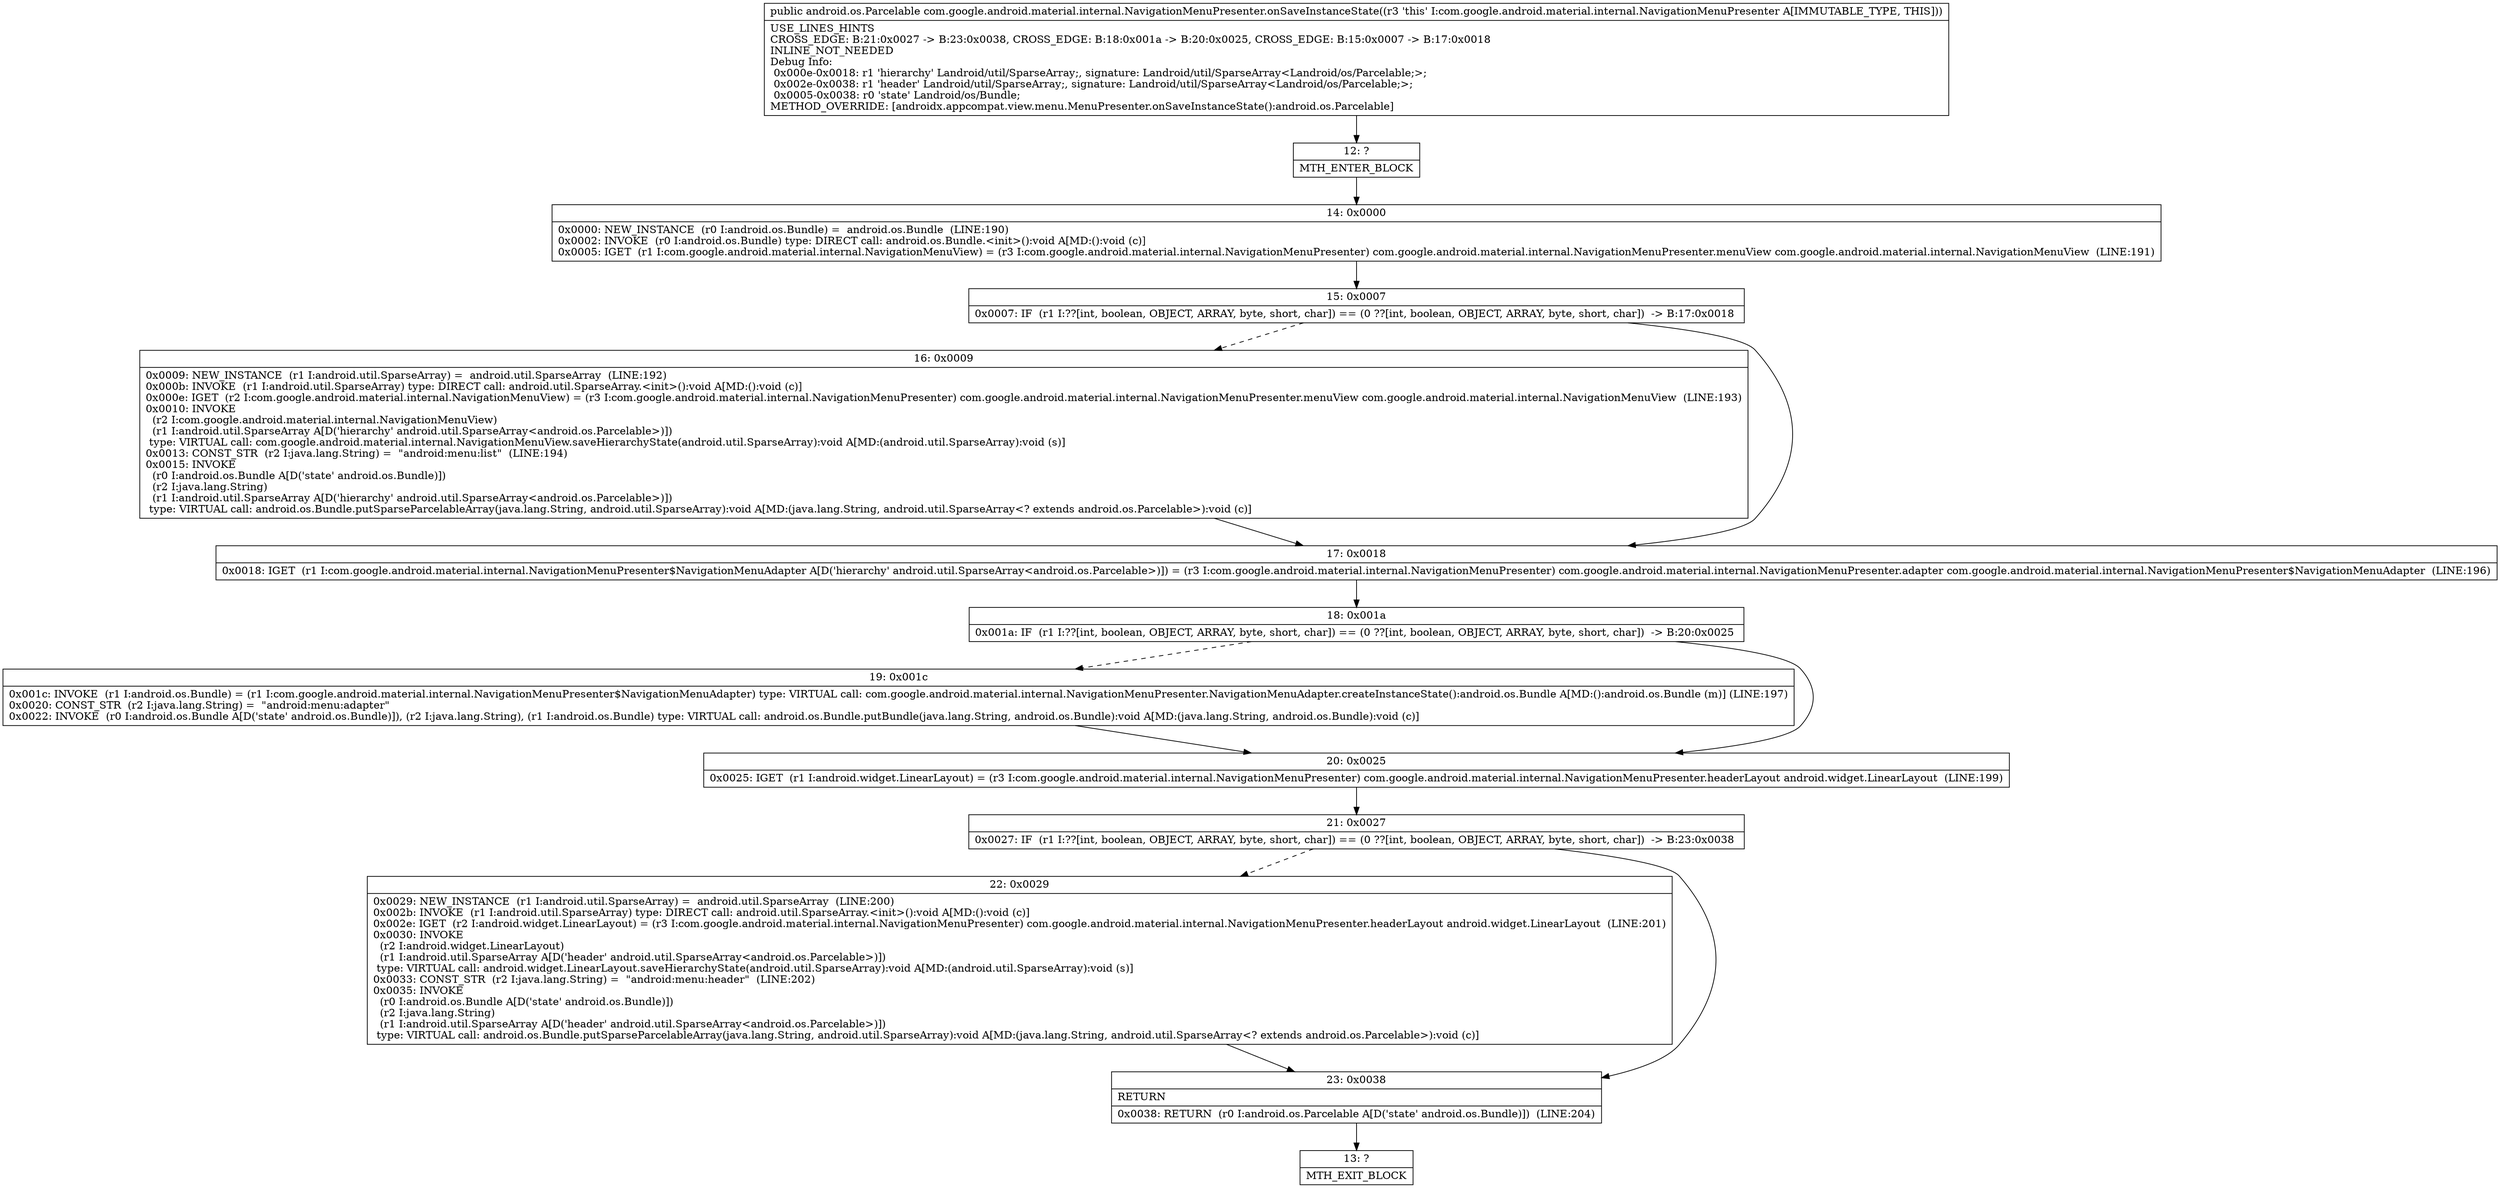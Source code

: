 digraph "CFG forcom.google.android.material.internal.NavigationMenuPresenter.onSaveInstanceState()Landroid\/os\/Parcelable;" {
Node_12 [shape=record,label="{12\:\ ?|MTH_ENTER_BLOCK\l}"];
Node_14 [shape=record,label="{14\:\ 0x0000|0x0000: NEW_INSTANCE  (r0 I:android.os.Bundle) =  android.os.Bundle  (LINE:190)\l0x0002: INVOKE  (r0 I:android.os.Bundle) type: DIRECT call: android.os.Bundle.\<init\>():void A[MD:():void (c)]\l0x0005: IGET  (r1 I:com.google.android.material.internal.NavigationMenuView) = (r3 I:com.google.android.material.internal.NavigationMenuPresenter) com.google.android.material.internal.NavigationMenuPresenter.menuView com.google.android.material.internal.NavigationMenuView  (LINE:191)\l}"];
Node_15 [shape=record,label="{15\:\ 0x0007|0x0007: IF  (r1 I:??[int, boolean, OBJECT, ARRAY, byte, short, char]) == (0 ??[int, boolean, OBJECT, ARRAY, byte, short, char])  \-\> B:17:0x0018 \l}"];
Node_16 [shape=record,label="{16\:\ 0x0009|0x0009: NEW_INSTANCE  (r1 I:android.util.SparseArray) =  android.util.SparseArray  (LINE:192)\l0x000b: INVOKE  (r1 I:android.util.SparseArray) type: DIRECT call: android.util.SparseArray.\<init\>():void A[MD:():void (c)]\l0x000e: IGET  (r2 I:com.google.android.material.internal.NavigationMenuView) = (r3 I:com.google.android.material.internal.NavigationMenuPresenter) com.google.android.material.internal.NavigationMenuPresenter.menuView com.google.android.material.internal.NavigationMenuView  (LINE:193)\l0x0010: INVOKE  \l  (r2 I:com.google.android.material.internal.NavigationMenuView)\l  (r1 I:android.util.SparseArray A[D('hierarchy' android.util.SparseArray\<android.os.Parcelable\>)])\l type: VIRTUAL call: com.google.android.material.internal.NavigationMenuView.saveHierarchyState(android.util.SparseArray):void A[MD:(android.util.SparseArray):void (s)]\l0x0013: CONST_STR  (r2 I:java.lang.String) =  \"android:menu:list\"  (LINE:194)\l0x0015: INVOKE  \l  (r0 I:android.os.Bundle A[D('state' android.os.Bundle)])\l  (r2 I:java.lang.String)\l  (r1 I:android.util.SparseArray A[D('hierarchy' android.util.SparseArray\<android.os.Parcelable\>)])\l type: VIRTUAL call: android.os.Bundle.putSparseParcelableArray(java.lang.String, android.util.SparseArray):void A[MD:(java.lang.String, android.util.SparseArray\<? extends android.os.Parcelable\>):void (c)]\l}"];
Node_17 [shape=record,label="{17\:\ 0x0018|0x0018: IGET  (r1 I:com.google.android.material.internal.NavigationMenuPresenter$NavigationMenuAdapter A[D('hierarchy' android.util.SparseArray\<android.os.Parcelable\>)]) = (r3 I:com.google.android.material.internal.NavigationMenuPresenter) com.google.android.material.internal.NavigationMenuPresenter.adapter com.google.android.material.internal.NavigationMenuPresenter$NavigationMenuAdapter  (LINE:196)\l}"];
Node_18 [shape=record,label="{18\:\ 0x001a|0x001a: IF  (r1 I:??[int, boolean, OBJECT, ARRAY, byte, short, char]) == (0 ??[int, boolean, OBJECT, ARRAY, byte, short, char])  \-\> B:20:0x0025 \l}"];
Node_19 [shape=record,label="{19\:\ 0x001c|0x001c: INVOKE  (r1 I:android.os.Bundle) = (r1 I:com.google.android.material.internal.NavigationMenuPresenter$NavigationMenuAdapter) type: VIRTUAL call: com.google.android.material.internal.NavigationMenuPresenter.NavigationMenuAdapter.createInstanceState():android.os.Bundle A[MD:():android.os.Bundle (m)] (LINE:197)\l0x0020: CONST_STR  (r2 I:java.lang.String) =  \"android:menu:adapter\" \l0x0022: INVOKE  (r0 I:android.os.Bundle A[D('state' android.os.Bundle)]), (r2 I:java.lang.String), (r1 I:android.os.Bundle) type: VIRTUAL call: android.os.Bundle.putBundle(java.lang.String, android.os.Bundle):void A[MD:(java.lang.String, android.os.Bundle):void (c)]\l}"];
Node_20 [shape=record,label="{20\:\ 0x0025|0x0025: IGET  (r1 I:android.widget.LinearLayout) = (r3 I:com.google.android.material.internal.NavigationMenuPresenter) com.google.android.material.internal.NavigationMenuPresenter.headerLayout android.widget.LinearLayout  (LINE:199)\l}"];
Node_21 [shape=record,label="{21\:\ 0x0027|0x0027: IF  (r1 I:??[int, boolean, OBJECT, ARRAY, byte, short, char]) == (0 ??[int, boolean, OBJECT, ARRAY, byte, short, char])  \-\> B:23:0x0038 \l}"];
Node_22 [shape=record,label="{22\:\ 0x0029|0x0029: NEW_INSTANCE  (r1 I:android.util.SparseArray) =  android.util.SparseArray  (LINE:200)\l0x002b: INVOKE  (r1 I:android.util.SparseArray) type: DIRECT call: android.util.SparseArray.\<init\>():void A[MD:():void (c)]\l0x002e: IGET  (r2 I:android.widget.LinearLayout) = (r3 I:com.google.android.material.internal.NavigationMenuPresenter) com.google.android.material.internal.NavigationMenuPresenter.headerLayout android.widget.LinearLayout  (LINE:201)\l0x0030: INVOKE  \l  (r2 I:android.widget.LinearLayout)\l  (r1 I:android.util.SparseArray A[D('header' android.util.SparseArray\<android.os.Parcelable\>)])\l type: VIRTUAL call: android.widget.LinearLayout.saveHierarchyState(android.util.SparseArray):void A[MD:(android.util.SparseArray):void (s)]\l0x0033: CONST_STR  (r2 I:java.lang.String) =  \"android:menu:header\"  (LINE:202)\l0x0035: INVOKE  \l  (r0 I:android.os.Bundle A[D('state' android.os.Bundle)])\l  (r2 I:java.lang.String)\l  (r1 I:android.util.SparseArray A[D('header' android.util.SparseArray\<android.os.Parcelable\>)])\l type: VIRTUAL call: android.os.Bundle.putSparseParcelableArray(java.lang.String, android.util.SparseArray):void A[MD:(java.lang.String, android.util.SparseArray\<? extends android.os.Parcelable\>):void (c)]\l}"];
Node_23 [shape=record,label="{23\:\ 0x0038|RETURN\l|0x0038: RETURN  (r0 I:android.os.Parcelable A[D('state' android.os.Bundle)])  (LINE:204)\l}"];
Node_13 [shape=record,label="{13\:\ ?|MTH_EXIT_BLOCK\l}"];
MethodNode[shape=record,label="{public android.os.Parcelable com.google.android.material.internal.NavigationMenuPresenter.onSaveInstanceState((r3 'this' I:com.google.android.material.internal.NavigationMenuPresenter A[IMMUTABLE_TYPE, THIS]))  | USE_LINES_HINTS\lCROSS_EDGE: B:21:0x0027 \-\> B:23:0x0038, CROSS_EDGE: B:18:0x001a \-\> B:20:0x0025, CROSS_EDGE: B:15:0x0007 \-\> B:17:0x0018\lINLINE_NOT_NEEDED\lDebug Info:\l  0x000e\-0x0018: r1 'hierarchy' Landroid\/util\/SparseArray;, signature: Landroid\/util\/SparseArray\<Landroid\/os\/Parcelable;\>;\l  0x002e\-0x0038: r1 'header' Landroid\/util\/SparseArray;, signature: Landroid\/util\/SparseArray\<Landroid\/os\/Parcelable;\>;\l  0x0005\-0x0038: r0 'state' Landroid\/os\/Bundle;\lMETHOD_OVERRIDE: [androidx.appcompat.view.menu.MenuPresenter.onSaveInstanceState():android.os.Parcelable]\l}"];
MethodNode -> Node_12;Node_12 -> Node_14;
Node_14 -> Node_15;
Node_15 -> Node_16[style=dashed];
Node_15 -> Node_17;
Node_16 -> Node_17;
Node_17 -> Node_18;
Node_18 -> Node_19[style=dashed];
Node_18 -> Node_20;
Node_19 -> Node_20;
Node_20 -> Node_21;
Node_21 -> Node_22[style=dashed];
Node_21 -> Node_23;
Node_22 -> Node_23;
Node_23 -> Node_13;
}

